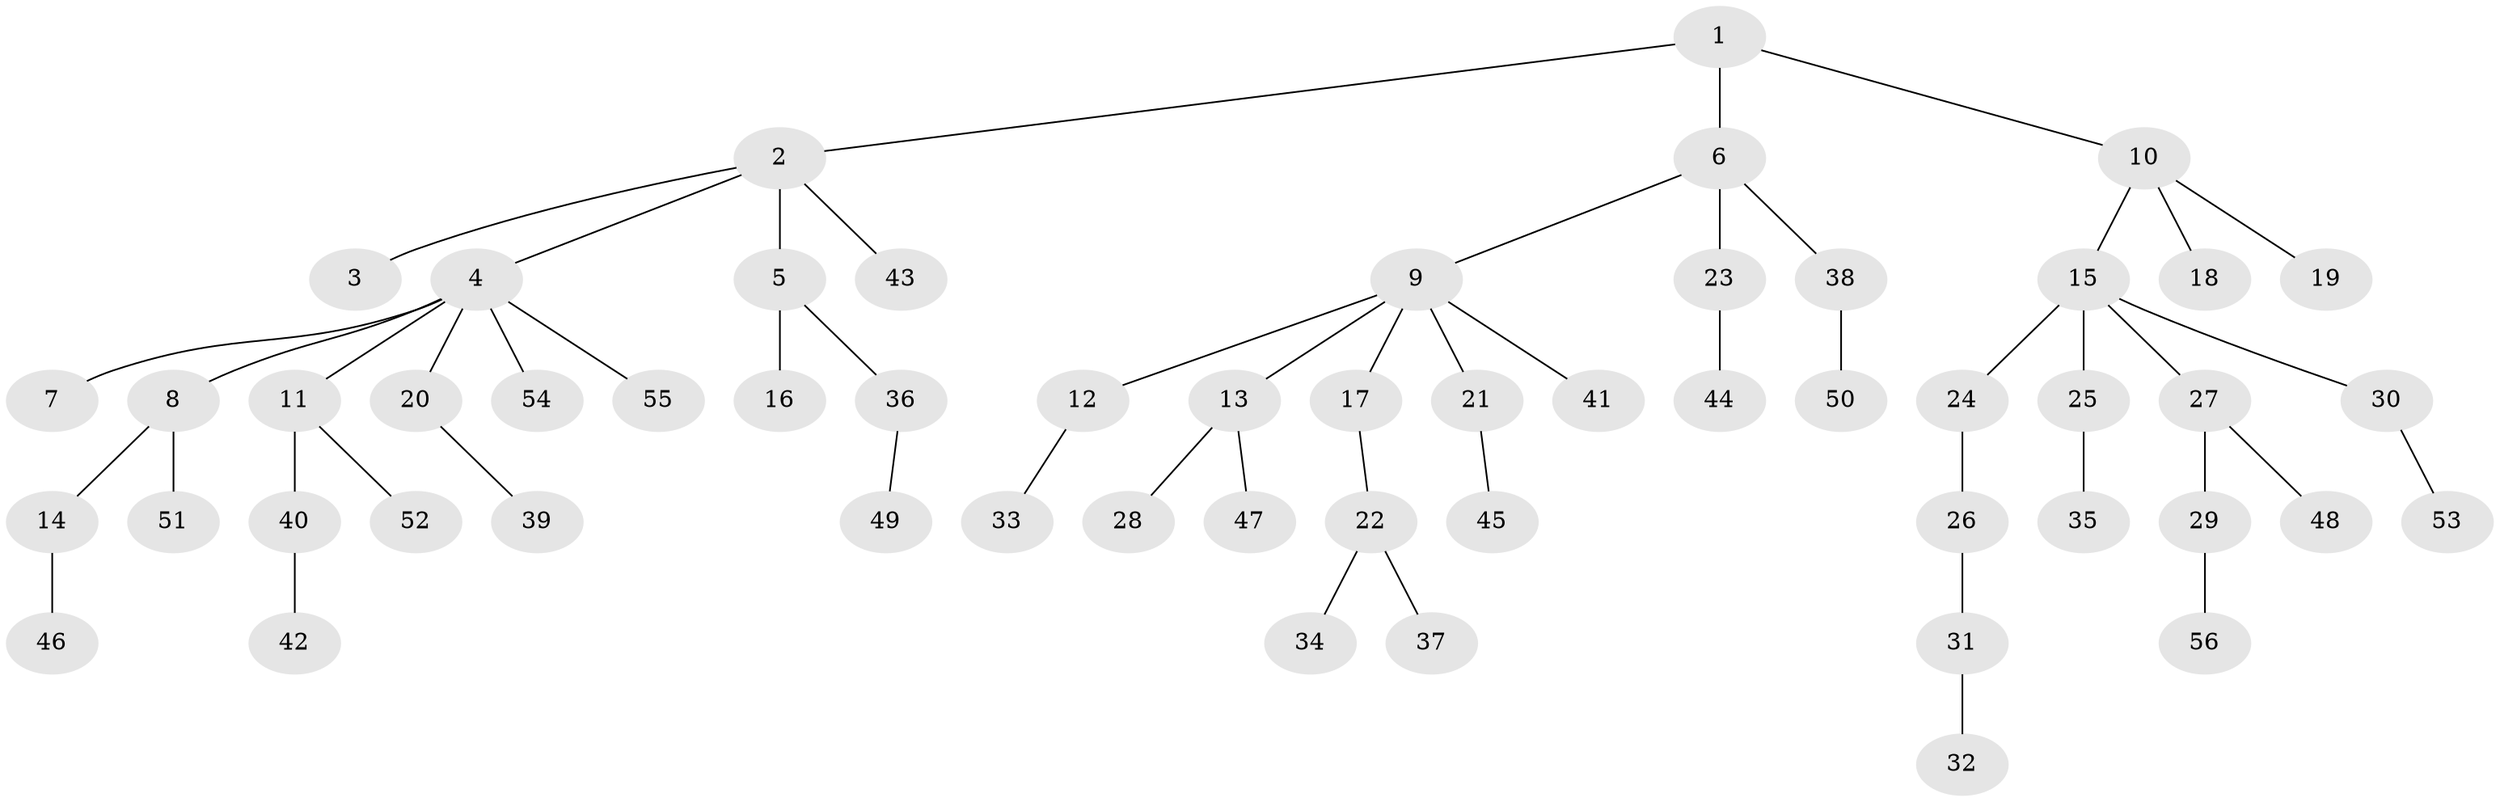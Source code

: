 // Generated by graph-tools (version 1.1) at 2025/36/03/09/25 02:36:43]
// undirected, 56 vertices, 55 edges
graph export_dot {
graph [start="1"]
  node [color=gray90,style=filled];
  1;
  2;
  3;
  4;
  5;
  6;
  7;
  8;
  9;
  10;
  11;
  12;
  13;
  14;
  15;
  16;
  17;
  18;
  19;
  20;
  21;
  22;
  23;
  24;
  25;
  26;
  27;
  28;
  29;
  30;
  31;
  32;
  33;
  34;
  35;
  36;
  37;
  38;
  39;
  40;
  41;
  42;
  43;
  44;
  45;
  46;
  47;
  48;
  49;
  50;
  51;
  52;
  53;
  54;
  55;
  56;
  1 -- 2;
  1 -- 6;
  1 -- 10;
  2 -- 3;
  2 -- 4;
  2 -- 5;
  2 -- 43;
  4 -- 7;
  4 -- 8;
  4 -- 11;
  4 -- 20;
  4 -- 54;
  4 -- 55;
  5 -- 16;
  5 -- 36;
  6 -- 9;
  6 -- 23;
  6 -- 38;
  8 -- 14;
  8 -- 51;
  9 -- 12;
  9 -- 13;
  9 -- 17;
  9 -- 21;
  9 -- 41;
  10 -- 15;
  10 -- 18;
  10 -- 19;
  11 -- 40;
  11 -- 52;
  12 -- 33;
  13 -- 28;
  13 -- 47;
  14 -- 46;
  15 -- 24;
  15 -- 25;
  15 -- 27;
  15 -- 30;
  17 -- 22;
  20 -- 39;
  21 -- 45;
  22 -- 34;
  22 -- 37;
  23 -- 44;
  24 -- 26;
  25 -- 35;
  26 -- 31;
  27 -- 29;
  27 -- 48;
  29 -- 56;
  30 -- 53;
  31 -- 32;
  36 -- 49;
  38 -- 50;
  40 -- 42;
}
